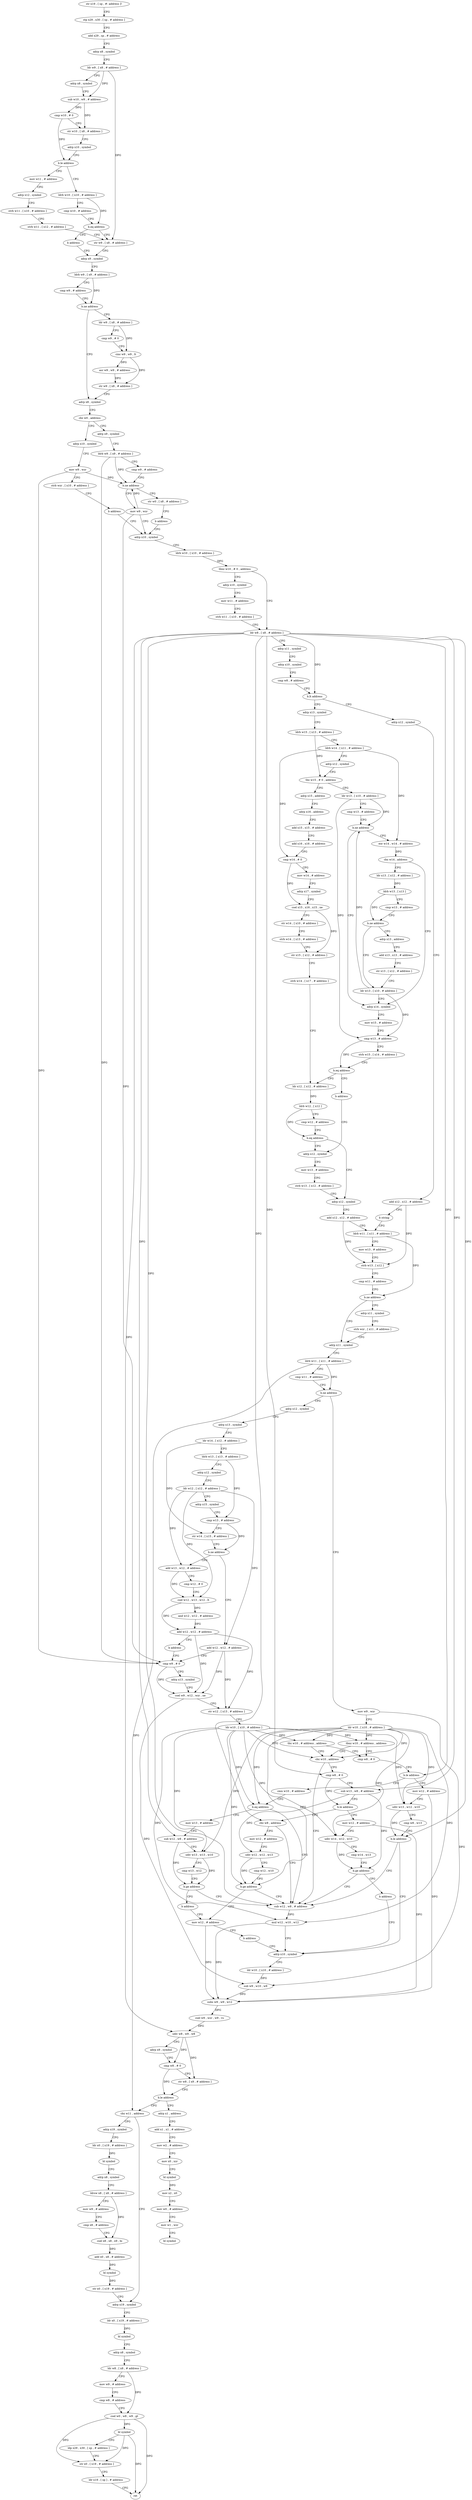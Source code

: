digraph "func" {
"4205640" [label = "str x19 , [ sp , #- address ]!" ]
"4205644" [label = "stp x29 , x30 , [ sp , # address ]" ]
"4205648" [label = "add x29 , sp , # address" ]
"4205652" [label = "adrp x8 , symbol" ]
"4205656" [label = "ldr w9 , [ x8 , # address ]" ]
"4205660" [label = "adrp x8 , symbol" ]
"4205664" [label = "sub w10 , w9 , # address" ]
"4205668" [label = "cmp w10 , # 0" ]
"4205672" [label = "str w10 , [ x8 , # address ]" ]
"4205676" [label = "adrp x10 , symbol" ]
"4205680" [label = "b.le address" ]
"4205700" [label = "mov w11 , # address" ]
"4205684" [label = "ldrb w10 , [ x10 , # address ]" ]
"4205704" [label = "adrp x12 , symbol" ]
"4205708" [label = "strb w11 , [ x10 , # address ]" ]
"4205712" [label = "strb w11 , [ x12 , # address ]" ]
"4205716" [label = "str w9 , [ x8 , # address ]" ]
"4205688" [label = "cmp w10 , # address" ]
"4205692" [label = "b.eq address" ]
"4205696" [label = "b address" ]
"4205756" [label = "adrp x8 , symbol" ]
"4205760" [label = "cbz w0 , address" ]
"4205788" [label = "adrp x10 , symbol" ]
"4205764" [label = "adrp x9 , symbol" ]
"4205736" [label = "ldr w9 , [ x8 , # address ]" ]
"4205740" [label = "cmp w9 , # 0" ]
"4205744" [label = "cinc w9 , w9 , lt" ]
"4205748" [label = "asr w9 , w9 , # address" ]
"4205752" [label = "str w9 , [ x8 , # address ]" ]
"4205720" [label = "adrp x9 , symbol" ]
"4205792" [label = "mov w9 , wzr" ]
"4205796" [label = "strb wzr , [ x10 , # address ]" ]
"4205800" [label = "b address" ]
"4205808" [label = "adrp x10 , symbol" ]
"4205768" [label = "ldrb w9 , [ x9 , # address ]" ]
"4205772" [label = "cmp w9 , # address" ]
"4205776" [label = "b.ne address" ]
"4205804" [label = "mov w9 , wzr" ]
"4205780" [label = "str w0 , [ x8 , # address ]" ]
"4205724" [label = "ldrb w9 , [ x9 , # address ]" ]
"4205728" [label = "cmp w9 , # address" ]
"4205732" [label = "b.ne address" ]
"4205812" [label = "ldrb w10 , [ x10 , # address ]" ]
"4205816" [label = "tbnz w10 , # 0 , address" ]
"4205832" [label = "ldr w8 , [ x8 , # address ]" ]
"4205820" [label = "adrp x10 , symbol" ]
"4205784" [label = "b address" ]
"4205836" [label = "adrp x11 , symbol" ]
"4205840" [label = "adrp x10 , symbol" ]
"4205844" [label = "cmp w8 , # address" ]
"4205848" [label = "b.lt address" ]
"4205948" [label = "adrp x12 , symbol" ]
"4205852" [label = "adrp x13 , symbol" ]
"4205824" [label = "mov w11 , # address" ]
"4205828" [label = "strb w11 , [ x10 , # address ]" ]
"4205952" [label = "add x12 , x12 , # address" ]
"4205956" [label = "b string" ]
"4206044" [label = "ldrb w11 , [ x11 , # address ]" ]
"4205856" [label = "ldrb w15 , [ x13 , # address ]" ]
"4205860" [label = "ldrb w14 , [ x11 , # address ]" ]
"4205864" [label = "adrp x12 , symbol" ]
"4205868" [label = "tbz w15 , # 0 , address" ]
"4205960" [label = "adrp x15 , address" ]
"4205872" [label = "ldr w13 , [ x10 , # address ]" ]
"4206048" [label = "mov w13 , # address" ]
"4206052" [label = "strb w13 , [ x12 ]" ]
"4206056" [label = "cmp w11 , # address" ]
"4206060" [label = "b.ne address" ]
"4206072" [label = "adrp x11 , symbol" ]
"4206064" [label = "adrp x11 , symbol" ]
"4205964" [label = "adrp x16 , address" ]
"4205968" [label = "add x15 , x15 , # address" ]
"4205972" [label = "add x16 , x16 , # address" ]
"4205976" [label = "cmp w14 , # 0" ]
"4205980" [label = "mov w14 , # address" ]
"4205984" [label = "adrp x17 , symbol" ]
"4205988" [label = "csel x15 , x16 , x15 , ne" ]
"4205992" [label = "str w14 , [ x10 , # address ]" ]
"4205996" [label = "strb w14 , [ x13 , # address ]" ]
"4206000" [label = "str x15 , [ x12 , # address ]" ]
"4206004" [label = "strb w14 , [ x17 , # address ]" ]
"4206008" [label = "ldr x12 , [ x12 , # address ]" ]
"4205876" [label = "cmp w13 , # address" ]
"4205880" [label = "b.ne address" ]
"4205924" [label = "adrp x14 , symbol" ]
"4205884" [label = "eor w14 , w14 , # address" ]
"4206076" [label = "ldrb w11 , [ x11 , # address ]" ]
"4206080" [label = "cmp w11 , # address" ]
"4206084" [label = "b.ne address" ]
"4206152" [label = "mov w9 , wzr" ]
"4206088" [label = "adrp x12 , symbol" ]
"4206068" [label = "strb wzr , [ x11 , # address ]" ]
"4206036" [label = "adrp x12 , symbol" ]
"4206040" [label = "add x12 , x12 , # address" ]
"4206024" [label = "adrp x12 , symbol" ]
"4206028" [label = "mov w13 , # address" ]
"4206032" [label = "strb w13 , [ x12 , # address ]" ]
"4205928" [label = "mov w15 , # address" ]
"4205932" [label = "cmp w13 , # address" ]
"4205936" [label = "strb w15 , [ x14 , # address ]" ]
"4205940" [label = "b.eq address" ]
"4205944" [label = "b address" ]
"4205888" [label = "cbz w14 , address" ]
"4205892" [label = "ldr x13 , [ x12 , # address ]" ]
"4206156" [label = "ldr w10 , [ x10 , # address ]" ]
"4206160" [label = "tbnz w10 , # address , address" ]
"4206228" [label = "cmp w8 , # 0" ]
"4206164" [label = "cbz w10 , address" ]
"4206092" [label = "adrp x13 , symbol" ]
"4206096" [label = "ldr w14 , [ x12 , # address ]" ]
"4206100" [label = "ldrb w13 , [ x13 , # address ]" ]
"4206104" [label = "adrp x12 , symbol" ]
"4206108" [label = "ldr w12 , [ x12 , # address ]" ]
"4206112" [label = "adrp x15 , symbol" ]
"4206116" [label = "cmp w13 , # address" ]
"4206120" [label = "str w14 , [ x15 , # address ]" ]
"4206124" [label = "b.ne address" ]
"4206200" [label = "add w12 , w12 , # address" ]
"4206128" [label = "add w13 , w12 , # address" ]
"4206012" [label = "ldrb w12 , [ x12 ]" ]
"4206016" [label = "cmp w12 , # address" ]
"4206020" [label = "b.eq address" ]
"4205896" [label = "ldrb w13 , [ x13 ]" ]
"4205900" [label = "cmp w13 , # address" ]
"4205904" [label = "b.ne address" ]
"4205920" [label = "ldr w13 , [ x10 , # address ]" ]
"4205908" [label = "adrp x13 , address" ]
"4206232" [label = "b.le address" ]
"4206296" [label = "mov w12 , # address" ]
"4206236" [label = "cmn w10 , # address" ]
"4206312" [label = "sub w12 , w8 , # address" ]
"4206168" [label = "cmp w8 , # 0" ]
"4206204" [label = "cmp w9 , # 0" ]
"4206132" [label = "cmp w12 , # 0" ]
"4206136" [label = "csel w12 , w13 , w12 , lt" ]
"4206140" [label = "and w12 , w12 , # address" ]
"4206144" [label = "add w12 , w12 , # address" ]
"4206148" [label = "b address" ]
"4205912" [label = "add x13 , x13 , # address" ]
"4205916" [label = "str x13 , [ x12 , # address ]" ]
"4206300" [label = "sdiv w13 , w12 , w10" ]
"4206304" [label = "cmp w8 , w13" ]
"4206308" [label = "b.le address" ]
"4206320" [label = "adrp x10 , symbol" ]
"4206240" [label = "b.eq address" ]
"4206244" [label = "mov w13 , # address" ]
"4206316" [label = "mul w12 , w10 , w12" ]
"4206172" [label = "sub w13 , w8 , # address" ]
"4206176" [label = "b.le address" ]
"4206268" [label = "cbz w8 , address" ]
"4206180" [label = "mov w12 , # address" ]
"4206208" [label = "adrp x13 , symbol" ]
"4206212" [label = "csel w9 , w12 , wzr , ne" ]
"4206216" [label = "str w12 , [ x13 , # address ]" ]
"4206220" [label = "ldr w10 , [ x10 , # address ]" ]
"4206224" [label = "tbz w10 , # address , address" ]
"4206324" [label = "ldr w10 , [ x10 , # address ]" ]
"4206328" [label = "sub w9 , w10 , w9" ]
"4206332" [label = "subs w9 , w9 , w12" ]
"4206336" [label = "csel w9 , wzr , w9 , vs" ]
"4206340" [label = "sdiv w8 , w9 , w8" ]
"4206344" [label = "adrp x9 , symbol" ]
"4206348" [label = "cmp w8 , # 0" ]
"4206352" [label = "str w8 , [ x9 , # address ]" ]
"4206356" [label = "b.le address" ]
"4206460" [label = "adrp x1 , address" ]
"4206360" [label = "cbz w11 , address" ]
"4206248" [label = "sub w12 , w8 , # address" ]
"4206252" [label = "sdiv w13 , w13 , w10" ]
"4206256" [label = "cmp w13 , w12" ]
"4206260" [label = "b.ge address" ]
"4206264" [label = "b address" ]
"4206464" [label = "add x1 , x1 , # address" ]
"4206468" [label = "mov w2 , # address" ]
"4206472" [label = "mov x0 , xzr" ]
"4206476" [label = "bl symbol" ]
"4206480" [label = "mov x2 , x0" ]
"4206484" [label = "mov w0 , # address" ]
"4206488" [label = "mov w1 , wzr" ]
"4206492" [label = "bl symbol" ]
"4206408" [label = "adrp x19 , symbol" ]
"4206364" [label = "adrp x19 , symbol" ]
"4206272" [label = "mov w12 , # address" ]
"4206184" [label = "udiv w14 , w12 , w10" ]
"4206188" [label = "cmp w14 , w13" ]
"4206192" [label = "b.ge address" ]
"4206196" [label = "b address" ]
"4206288" [label = "mov w12 , # address" ]
"4206412" [label = "ldr x0 , [ x19 , # address ]" ]
"4206416" [label = "bl symbol" ]
"4206420" [label = "adrp x8 , symbol" ]
"4206424" [label = "ldr w8 , [ x8 , # address ]" ]
"4206428" [label = "mov w9 , # address" ]
"4206432" [label = "cmp w8 , # address" ]
"4206436" [label = "csel w0 , w8 , w9 , gt" ]
"4206440" [label = "bl symbol" ]
"4206444" [label = "ldp x29 , x30 , [ sp , # address ]" ]
"4206448" [label = "str x0 , [ x19 , # address ]" ]
"4206452" [label = "ldr x19 , [ sp ] , # address" ]
"4206456" [label = "ret" ]
"4206368" [label = "ldr x0 , [ x19 , # address ]" ]
"4206372" [label = "bl symbol" ]
"4206376" [label = "adrp x8 , symbol" ]
"4206380" [label = "ldrsw x8 , [ x8 , # address ]" ]
"4206384" [label = "mov w9 , # address" ]
"4206388" [label = "cmp x8 , # address" ]
"4206392" [label = "csel x8 , x8 , x9 , hi" ]
"4206396" [label = "add x0 , x8 , # address" ]
"4206400" [label = "bl symbol" ]
"4206404" [label = "str x0 , [ x19 , # address ]" ]
"4206276" [label = "sdiv w12 , w12 , w13" ]
"4206280" [label = "cmp w12 , w10" ]
"4206284" [label = "b.ge address" ]
"4206292" [label = "b address" ]
"4205640" -> "4205644" [ label = "CFG" ]
"4205644" -> "4205648" [ label = "CFG" ]
"4205648" -> "4205652" [ label = "CFG" ]
"4205652" -> "4205656" [ label = "CFG" ]
"4205656" -> "4205660" [ label = "CFG" ]
"4205656" -> "4205664" [ label = "DFG" ]
"4205656" -> "4205716" [ label = "DFG" ]
"4205660" -> "4205664" [ label = "CFG" ]
"4205664" -> "4205668" [ label = "DFG" ]
"4205664" -> "4205672" [ label = "DFG" ]
"4205668" -> "4205672" [ label = "CFG" ]
"4205668" -> "4205680" [ label = "DFG" ]
"4205672" -> "4205676" [ label = "CFG" ]
"4205676" -> "4205680" [ label = "CFG" ]
"4205680" -> "4205700" [ label = "CFG" ]
"4205680" -> "4205684" [ label = "CFG" ]
"4205700" -> "4205704" [ label = "CFG" ]
"4205684" -> "4205688" [ label = "CFG" ]
"4205684" -> "4205692" [ label = "DFG" ]
"4205704" -> "4205708" [ label = "CFG" ]
"4205708" -> "4205712" [ label = "CFG" ]
"4205712" -> "4205716" [ label = "CFG" ]
"4205716" -> "4205720" [ label = "CFG" ]
"4205688" -> "4205692" [ label = "CFG" ]
"4205692" -> "4205716" [ label = "CFG" ]
"4205692" -> "4205696" [ label = "CFG" ]
"4205696" -> "4205720" [ label = "CFG" ]
"4205756" -> "4205760" [ label = "CFG" ]
"4205760" -> "4205788" [ label = "CFG" ]
"4205760" -> "4205764" [ label = "CFG" ]
"4205788" -> "4205792" [ label = "CFG" ]
"4205764" -> "4205768" [ label = "CFG" ]
"4205736" -> "4205740" [ label = "CFG" ]
"4205736" -> "4205744" [ label = "DFG" ]
"4205740" -> "4205744" [ label = "CFG" ]
"4205744" -> "4205748" [ label = "DFG" ]
"4205744" -> "4205752" [ label = "DFG" ]
"4205748" -> "4205752" [ label = "DFG" ]
"4205752" -> "4205756" [ label = "CFG" ]
"4205720" -> "4205724" [ label = "CFG" ]
"4205792" -> "4205796" [ label = "CFG" ]
"4205792" -> "4205776" [ label = "DFG" ]
"4205792" -> "4206204" [ label = "DFG" ]
"4205796" -> "4205800" [ label = "CFG" ]
"4205800" -> "4205808" [ label = "CFG" ]
"4205808" -> "4205812" [ label = "CFG" ]
"4205768" -> "4205772" [ label = "CFG" ]
"4205768" -> "4205776" [ label = "DFG" ]
"4205768" -> "4206204" [ label = "DFG" ]
"4205772" -> "4205776" [ label = "CFG" ]
"4205776" -> "4205804" [ label = "CFG" ]
"4205776" -> "4205780" [ label = "CFG" ]
"4205804" -> "4205808" [ label = "CFG" ]
"4205804" -> "4205776" [ label = "DFG" ]
"4205804" -> "4206204" [ label = "DFG" ]
"4205780" -> "4205784" [ label = "CFG" ]
"4205724" -> "4205728" [ label = "CFG" ]
"4205724" -> "4205732" [ label = "DFG" ]
"4205728" -> "4205732" [ label = "CFG" ]
"4205732" -> "4205756" [ label = "CFG" ]
"4205732" -> "4205736" [ label = "CFG" ]
"4205812" -> "4205816" [ label = "DFG" ]
"4205816" -> "4205832" [ label = "CFG" ]
"4205816" -> "4205820" [ label = "CFG" ]
"4205832" -> "4205836" [ label = "CFG" ]
"4205832" -> "4205848" [ label = "DFG" ]
"4205832" -> "4206232" [ label = "DFG" ]
"4205832" -> "4206308" [ label = "DFG" ]
"4205832" -> "4206312" [ label = "DFG" ]
"4205832" -> "4206168" [ label = "DFG" ]
"4205832" -> "4206172" [ label = "DFG" ]
"4205832" -> "4206248" [ label = "DFG" ]
"4205832" -> "4206268" [ label = "DFG" ]
"4205832" -> "4206340" [ label = "DFG" ]
"4205820" -> "4205824" [ label = "CFG" ]
"4205784" -> "4205808" [ label = "CFG" ]
"4205836" -> "4205840" [ label = "CFG" ]
"4205840" -> "4205844" [ label = "CFG" ]
"4205844" -> "4205848" [ label = "CFG" ]
"4205848" -> "4205948" [ label = "CFG" ]
"4205848" -> "4205852" [ label = "CFG" ]
"4205948" -> "4205952" [ label = "CFG" ]
"4205852" -> "4205856" [ label = "CFG" ]
"4205824" -> "4205828" [ label = "CFG" ]
"4205828" -> "4205832" [ label = "CFG" ]
"4205952" -> "4205956" [ label = "CFG" ]
"4205952" -> "4206052" [ label = "DFG" ]
"4205956" -> "4206044" [ label = "CFG" ]
"4206044" -> "4206048" [ label = "CFG" ]
"4206044" -> "4206060" [ label = "DFG" ]
"4205856" -> "4205860" [ label = "CFG" ]
"4205856" -> "4205868" [ label = "DFG" ]
"4205860" -> "4205864" [ label = "CFG" ]
"4205860" -> "4205976" [ label = "DFG" ]
"4205860" -> "4205884" [ label = "DFG" ]
"4205864" -> "4205868" [ label = "CFG" ]
"4205868" -> "4205960" [ label = "CFG" ]
"4205868" -> "4205872" [ label = "CFG" ]
"4205960" -> "4205964" [ label = "CFG" ]
"4205872" -> "4205876" [ label = "CFG" ]
"4205872" -> "4205880" [ label = "DFG" ]
"4205872" -> "4205932" [ label = "DFG" ]
"4206048" -> "4206052" [ label = "CFG" ]
"4206052" -> "4206056" [ label = "CFG" ]
"4206056" -> "4206060" [ label = "CFG" ]
"4206060" -> "4206072" [ label = "CFG" ]
"4206060" -> "4206064" [ label = "CFG" ]
"4206072" -> "4206076" [ label = "CFG" ]
"4206064" -> "4206068" [ label = "CFG" ]
"4205964" -> "4205968" [ label = "CFG" ]
"4205968" -> "4205972" [ label = "CFG" ]
"4205972" -> "4205976" [ label = "CFG" ]
"4205976" -> "4205980" [ label = "CFG" ]
"4205976" -> "4205988" [ label = "DFG" ]
"4205980" -> "4205984" [ label = "CFG" ]
"4205984" -> "4205988" [ label = "CFG" ]
"4205988" -> "4205992" [ label = "CFG" ]
"4205988" -> "4206000" [ label = "DFG" ]
"4205992" -> "4205996" [ label = "CFG" ]
"4205996" -> "4206000" [ label = "CFG" ]
"4206000" -> "4206004" [ label = "CFG" ]
"4206004" -> "4206008" [ label = "CFG" ]
"4206008" -> "4206012" [ label = "DFG" ]
"4205876" -> "4205880" [ label = "CFG" ]
"4205880" -> "4205924" [ label = "CFG" ]
"4205880" -> "4205884" [ label = "CFG" ]
"4205924" -> "4205928" [ label = "CFG" ]
"4205884" -> "4205888" [ label = "DFG" ]
"4206076" -> "4206080" [ label = "CFG" ]
"4206076" -> "4206084" [ label = "DFG" ]
"4206076" -> "4206360" [ label = "DFG" ]
"4206080" -> "4206084" [ label = "CFG" ]
"4206084" -> "4206152" [ label = "CFG" ]
"4206084" -> "4206088" [ label = "CFG" ]
"4206152" -> "4206156" [ label = "CFG" ]
"4206152" -> "4206328" [ label = "DFG" ]
"4206088" -> "4206092" [ label = "CFG" ]
"4206068" -> "4206072" [ label = "CFG" ]
"4206036" -> "4206040" [ label = "CFG" ]
"4206040" -> "4206044" [ label = "CFG" ]
"4206040" -> "4206052" [ label = "DFG" ]
"4206024" -> "4206028" [ label = "CFG" ]
"4206028" -> "4206032" [ label = "CFG" ]
"4206032" -> "4206036" [ label = "CFG" ]
"4205928" -> "4205932" [ label = "CFG" ]
"4205932" -> "4205936" [ label = "CFG" ]
"4205932" -> "4205940" [ label = "DFG" ]
"4205936" -> "4205940" [ label = "CFG" ]
"4205940" -> "4206008" [ label = "CFG" ]
"4205940" -> "4205944" [ label = "CFG" ]
"4205944" -> "4206024" [ label = "CFG" ]
"4205888" -> "4205924" [ label = "CFG" ]
"4205888" -> "4205892" [ label = "CFG" ]
"4205892" -> "4205896" [ label = "DFG" ]
"4206156" -> "4206160" [ label = "DFG" ]
"4206156" -> "4206164" [ label = "DFG" ]
"4206156" -> "4206300" [ label = "DFG" ]
"4206156" -> "4206240" [ label = "DFG" ]
"4206156" -> "4206316" [ label = "DFG" ]
"4206156" -> "4206252" [ label = "DFG" ]
"4206156" -> "4206184" [ label = "DFG" ]
"4206156" -> "4206284" [ label = "DFG" ]
"4206156" -> "4206224" [ label = "DFG" ]
"4206160" -> "4206228" [ label = "CFG" ]
"4206160" -> "4206164" [ label = "CFG" ]
"4206228" -> "4206232" [ label = "CFG" ]
"4206164" -> "4206312" [ label = "CFG" ]
"4206164" -> "4206168" [ label = "CFG" ]
"4206092" -> "4206096" [ label = "CFG" ]
"4206096" -> "4206100" [ label = "CFG" ]
"4206096" -> "4206120" [ label = "DFG" ]
"4206100" -> "4206104" [ label = "CFG" ]
"4206100" -> "4206116" [ label = "DFG" ]
"4206104" -> "4206108" [ label = "CFG" ]
"4206108" -> "4206112" [ label = "CFG" ]
"4206108" -> "4206200" [ label = "DFG" ]
"4206108" -> "4206128" [ label = "DFG" ]
"4206108" -> "4206136" [ label = "DFG" ]
"4206112" -> "4206116" [ label = "CFG" ]
"4206116" -> "4206120" [ label = "CFG" ]
"4206116" -> "4206124" [ label = "DFG" ]
"4206120" -> "4206124" [ label = "CFG" ]
"4206124" -> "4206200" [ label = "CFG" ]
"4206124" -> "4206128" [ label = "CFG" ]
"4206200" -> "4206204" [ label = "CFG" ]
"4206200" -> "4206212" [ label = "DFG" ]
"4206200" -> "4206216" [ label = "DFG" ]
"4206128" -> "4206132" [ label = "CFG" ]
"4206128" -> "4206136" [ label = "DFG" ]
"4206012" -> "4206016" [ label = "CFG" ]
"4206012" -> "4206020" [ label = "DFG" ]
"4206016" -> "4206020" [ label = "CFG" ]
"4206020" -> "4206036" [ label = "CFG" ]
"4206020" -> "4206024" [ label = "CFG" ]
"4205896" -> "4205900" [ label = "CFG" ]
"4205896" -> "4205904" [ label = "DFG" ]
"4205900" -> "4205904" [ label = "CFG" ]
"4205904" -> "4205920" [ label = "CFG" ]
"4205904" -> "4205908" [ label = "CFG" ]
"4205920" -> "4205924" [ label = "CFG" ]
"4205920" -> "4205880" [ label = "DFG" ]
"4205920" -> "4205932" [ label = "DFG" ]
"4205908" -> "4205912" [ label = "CFG" ]
"4206232" -> "4206296" [ label = "CFG" ]
"4206232" -> "4206236" [ label = "CFG" ]
"4206296" -> "4206300" [ label = "CFG" ]
"4206296" -> "4206332" [ label = "DFG" ]
"4206236" -> "4206240" [ label = "CFG" ]
"4206312" -> "4206316" [ label = "DFG" ]
"4206168" -> "4206172" [ label = "CFG" ]
"4206168" -> "4206176" [ label = "DFG" ]
"4206204" -> "4206208" [ label = "CFG" ]
"4206204" -> "4206212" [ label = "DFG" ]
"4206132" -> "4206136" [ label = "CFG" ]
"4206136" -> "4206140" [ label = "DFG" ]
"4206136" -> "4206144" [ label = "DFG" ]
"4206140" -> "4206144" [ label = "DFG" ]
"4206144" -> "4206148" [ label = "CFG" ]
"4206144" -> "4206212" [ label = "DFG" ]
"4206144" -> "4206216" [ label = "DFG" ]
"4206148" -> "4206204" [ label = "CFG" ]
"4205912" -> "4205916" [ label = "CFG" ]
"4205916" -> "4205920" [ label = "CFG" ]
"4206300" -> "4206304" [ label = "CFG" ]
"4206300" -> "4206308" [ label = "DFG" ]
"4206304" -> "4206308" [ label = "CFG" ]
"4206308" -> "4206320" [ label = "CFG" ]
"4206308" -> "4206312" [ label = "CFG" ]
"4206320" -> "4206324" [ label = "CFG" ]
"4206240" -> "4206312" [ label = "CFG" ]
"4206240" -> "4206244" [ label = "CFG" ]
"4206244" -> "4206248" [ label = "CFG" ]
"4206316" -> "4206320" [ label = "CFG" ]
"4206316" -> "4206332" [ label = "DFG" ]
"4206172" -> "4206176" [ label = "CFG" ]
"4206172" -> "4206192" [ label = "DFG" ]
"4206172" -> "4206276" [ label = "DFG" ]
"4206176" -> "4206268" [ label = "CFG" ]
"4206176" -> "4206180" [ label = "CFG" ]
"4206268" -> "4206312" [ label = "CFG" ]
"4206268" -> "4206272" [ label = "CFG" ]
"4206180" -> "4206184" [ label = "CFG" ]
"4206180" -> "4206332" [ label = "DFG" ]
"4206208" -> "4206212" [ label = "CFG" ]
"4206212" -> "4206216" [ label = "CFG" ]
"4206212" -> "4206328" [ label = "DFG" ]
"4206216" -> "4206220" [ label = "CFG" ]
"4206220" -> "4206224" [ label = "DFG" ]
"4206220" -> "4206160" [ label = "DFG" ]
"4206220" -> "4206164" [ label = "DFG" ]
"4206220" -> "4206300" [ label = "DFG" ]
"4206220" -> "4206240" [ label = "DFG" ]
"4206220" -> "4206252" [ label = "DFG" ]
"4206220" -> "4206184" [ label = "DFG" ]
"4206220" -> "4206284" [ label = "DFG" ]
"4206220" -> "4206316" [ label = "DFG" ]
"4206224" -> "4206164" [ label = "CFG" ]
"4206224" -> "4206228" [ label = "CFG" ]
"4206324" -> "4206328" [ label = "DFG" ]
"4206328" -> "4206332" [ label = "DFG" ]
"4206332" -> "4206336" [ label = "DFG" ]
"4206336" -> "4206340" [ label = "DFG" ]
"4206340" -> "4206344" [ label = "CFG" ]
"4206340" -> "4206348" [ label = "DFG" ]
"4206340" -> "4206352" [ label = "DFG" ]
"4206344" -> "4206348" [ label = "CFG" ]
"4206348" -> "4206352" [ label = "CFG" ]
"4206348" -> "4206356" [ label = "DFG" ]
"4206352" -> "4206356" [ label = "CFG" ]
"4206356" -> "4206460" [ label = "CFG" ]
"4206356" -> "4206360" [ label = "CFG" ]
"4206460" -> "4206464" [ label = "CFG" ]
"4206360" -> "4206408" [ label = "CFG" ]
"4206360" -> "4206364" [ label = "CFG" ]
"4206248" -> "4206252" [ label = "CFG" ]
"4206248" -> "4206260" [ label = "DFG" ]
"4206252" -> "4206256" [ label = "CFG" ]
"4206252" -> "4206260" [ label = "DFG" ]
"4206256" -> "4206260" [ label = "CFG" ]
"4206260" -> "4206312" [ label = "CFG" ]
"4206260" -> "4206264" [ label = "CFG" ]
"4206264" -> "4206288" [ label = "CFG" ]
"4206464" -> "4206468" [ label = "CFG" ]
"4206468" -> "4206472" [ label = "CFG" ]
"4206472" -> "4206476" [ label = "CFG" ]
"4206476" -> "4206480" [ label = "DFG" ]
"4206480" -> "4206484" [ label = "CFG" ]
"4206484" -> "4206488" [ label = "CFG" ]
"4206488" -> "4206492" [ label = "CFG" ]
"4206408" -> "4206412" [ label = "CFG" ]
"4206364" -> "4206368" [ label = "CFG" ]
"4206272" -> "4206276" [ label = "CFG" ]
"4206184" -> "4206188" [ label = "CFG" ]
"4206184" -> "4206192" [ label = "DFG" ]
"4206188" -> "4206192" [ label = "CFG" ]
"4206192" -> "4206312" [ label = "CFG" ]
"4206192" -> "4206196" [ label = "CFG" ]
"4206196" -> "4206320" [ label = "CFG" ]
"4206288" -> "4206292" [ label = "CFG" ]
"4206288" -> "4206332" [ label = "DFG" ]
"4206412" -> "4206416" [ label = "DFG" ]
"4206416" -> "4206420" [ label = "CFG" ]
"4206420" -> "4206424" [ label = "CFG" ]
"4206424" -> "4206428" [ label = "CFG" ]
"4206424" -> "4206436" [ label = "DFG" ]
"4206428" -> "4206432" [ label = "CFG" ]
"4206432" -> "4206436" [ label = "CFG" ]
"4206436" -> "4206440" [ label = "DFG" ]
"4206436" -> "4206448" [ label = "DFG" ]
"4206436" -> "4206456" [ label = "DFG" ]
"4206440" -> "4206444" [ label = "CFG" ]
"4206440" -> "4206448" [ label = "DFG" ]
"4206440" -> "4206456" [ label = "DFG" ]
"4206444" -> "4206448" [ label = "CFG" ]
"4206448" -> "4206452" [ label = "CFG" ]
"4206452" -> "4206456" [ label = "CFG" ]
"4206368" -> "4206372" [ label = "DFG" ]
"4206372" -> "4206376" [ label = "CFG" ]
"4206376" -> "4206380" [ label = "CFG" ]
"4206380" -> "4206384" [ label = "CFG" ]
"4206380" -> "4206392" [ label = "DFG" ]
"4206384" -> "4206388" [ label = "CFG" ]
"4206388" -> "4206392" [ label = "CFG" ]
"4206392" -> "4206396" [ label = "DFG" ]
"4206396" -> "4206400" [ label = "DFG" ]
"4206400" -> "4206404" [ label = "DFG" ]
"4206404" -> "4206408" [ label = "CFG" ]
"4206276" -> "4206280" [ label = "CFG" ]
"4206276" -> "4206284" [ label = "DFG" ]
"4206280" -> "4206284" [ label = "CFG" ]
"4206284" -> "4206312" [ label = "CFG" ]
"4206284" -> "4206288" [ label = "CFG" ]
"4206292" -> "4206320" [ label = "CFG" ]
}
